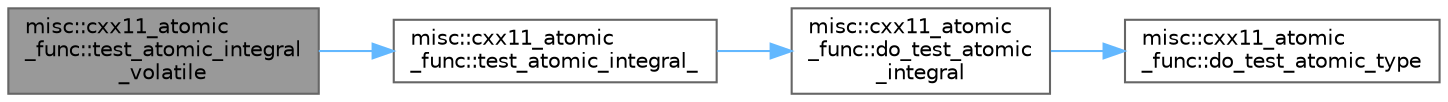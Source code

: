 digraph "misc::cxx11_atomic_func::test_atomic_integral_volatile"
{
 // LATEX_PDF_SIZE
  bgcolor="transparent";
  edge [fontname=Helvetica,fontsize=10,labelfontname=Helvetica,labelfontsize=10];
  node [fontname=Helvetica,fontsize=10,shape=box,height=0.2,width=0.4];
  rankdir="LR";
  Node1 [id="Node000001",label="misc::cxx11_atomic\l_func::test_atomic_integral\l_volatile",height=0.2,width=0.4,color="gray40", fillcolor="grey60", style="filled", fontcolor="black",tooltip=" "];
  Node1 -> Node2 [id="edge1_Node000001_Node000002",color="steelblue1",style="solid",tooltip=" "];
  Node2 [id="Node000002",label="misc::cxx11_atomic\l_func::test_atomic_integral_",height=0.2,width=0.4,color="grey40", fillcolor="white", style="filled",URL="$classmisc_1_1cxx11__atomic__func.html#a961c624356866ad00bb99259b5e84015",tooltip=" "];
  Node2 -> Node3 [id="edge2_Node000002_Node000003",color="steelblue1",style="solid",tooltip=" "];
  Node3 [id="Node000003",label="misc::cxx11_atomic\l_func::do_test_atomic\l_integral",height=0.2,width=0.4,color="grey40", fillcolor="white", style="filled",URL="$classmisc_1_1cxx11__atomic__func.html#adf522022a551d5e97627261d21faaa61",tooltip=" "];
  Node3 -> Node4 [id="edge3_Node000003_Node000004",color="steelblue1",style="solid",tooltip=" "];
  Node4 [id="Node000004",label="misc::cxx11_atomic\l_func::do_test_atomic_type",height=0.2,width=0.4,color="grey40", fillcolor="white", style="filled",URL="$classmisc_1_1cxx11__atomic__func.html#a301ffb75f737896edbb07ad5ece38fd2",tooltip=" "];
}
